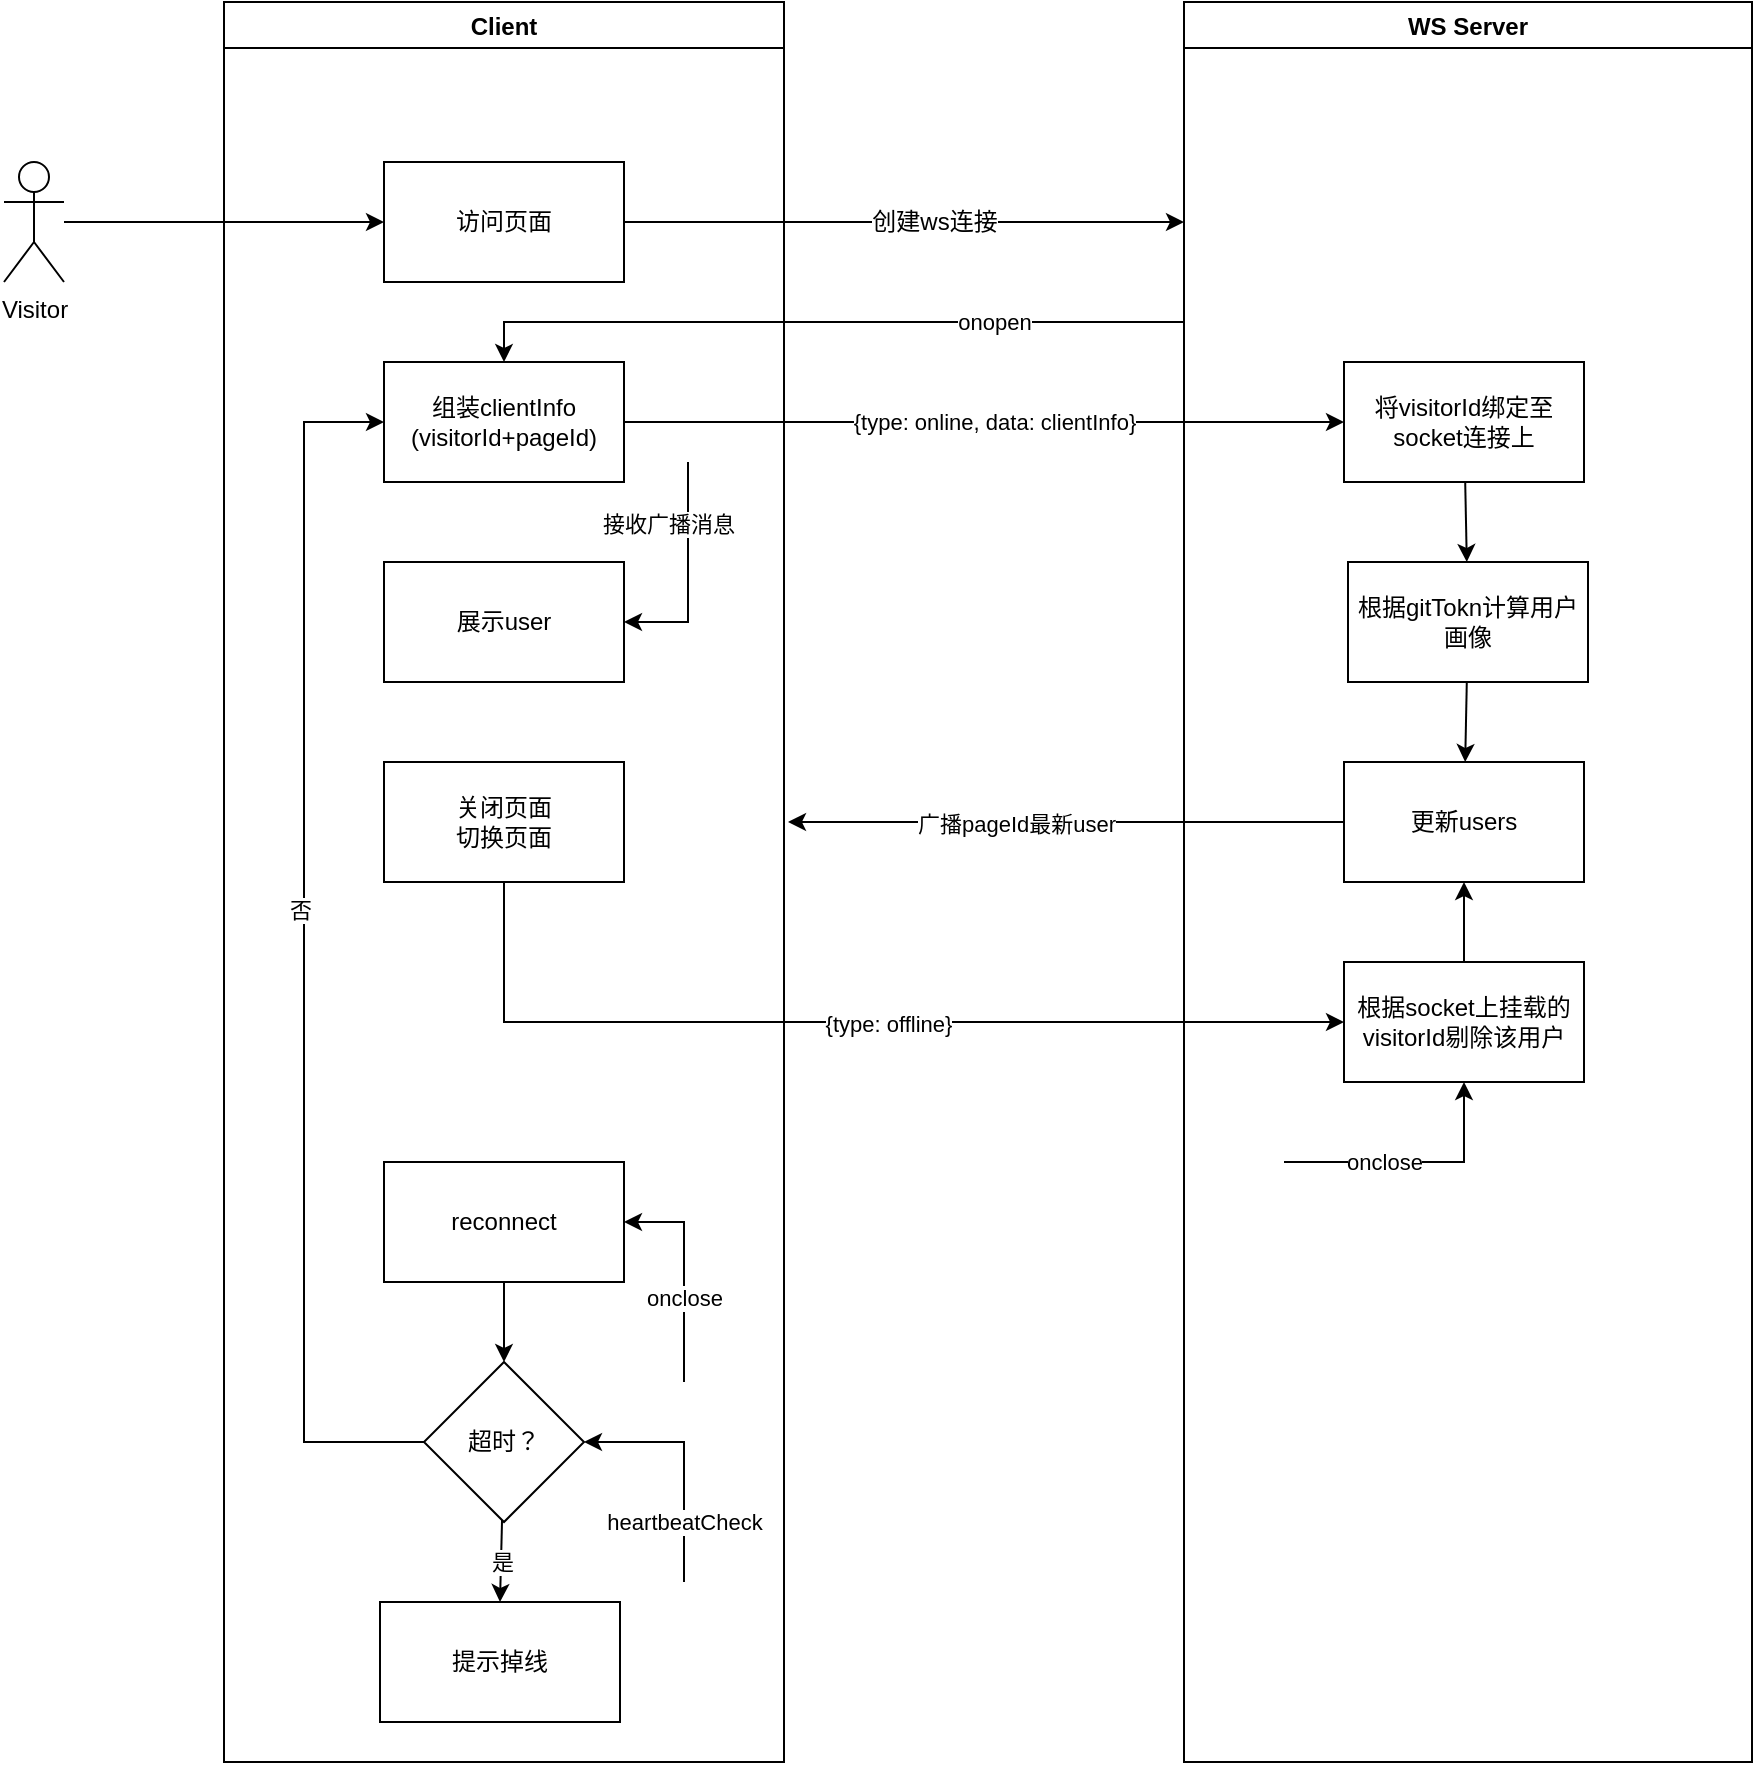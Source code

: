 <mxfile>
    <diagram id="6kVsiIoXBoyYu3Yb7DmN" name="Page-1">
        <mxGraphModel dx="1048" dy="537" grid="1" gridSize="10" guides="1" tooltips="1" connect="1" arrows="1" fold="1" page="1" pageScale="1" pageWidth="1700" pageHeight="2700" math="0" shadow="0">
            <root>
                <mxCell id="0"/>
                <mxCell id="1" parent="0"/>
                <mxCell id="3" value="Client" style="swimlane;" parent="1" vertex="1">
                    <mxGeometry x="440" y="200" width="280" height="880" as="geometry"/>
                </mxCell>
                <mxCell id="8" value="访问页面" style="rounded=0;whiteSpace=wrap;html=1;" parent="3" vertex="1">
                    <mxGeometry x="80" y="80" width="120" height="60" as="geometry"/>
                </mxCell>
                <mxCell id="10" value="组装clientInfo&lt;br&gt;(visitorId+pageId)" style="rounded=0;whiteSpace=wrap;html=1;" parent="3" vertex="1">
                    <mxGeometry x="80" y="180" width="120" height="60" as="geometry"/>
                </mxCell>
                <mxCell id="22" value="展示user" style="rounded=0;whiteSpace=wrap;html=1;" parent="3" vertex="1">
                    <mxGeometry x="80" y="280" width="120" height="60" as="geometry"/>
                </mxCell>
                <mxCell id="35" value="关闭页面&lt;br&gt;切换页面" style="rounded=0;whiteSpace=wrap;html=1;" parent="3" vertex="1">
                    <mxGeometry x="80" y="380" width="120" height="60" as="geometry"/>
                </mxCell>
                <mxCell id="46" value="" style="endArrow=classic;html=1;rounded=0;" parent="3" target="22" edge="1">
                    <mxGeometry width="50" height="50" relative="1" as="geometry">
                        <mxPoint x="232" y="230" as="sourcePoint"/>
                        <mxPoint x="232" y="240" as="targetPoint"/>
                        <Array as="points">
                            <mxPoint x="232" y="310"/>
                        </Array>
                    </mxGeometry>
                </mxCell>
                <mxCell id="47" value="接收广播消息" style="edgeLabel;html=1;align=center;verticalAlign=middle;resizable=0;points=[];" parent="46" vertex="1" connectable="0">
                    <mxGeometry x="-0.457" y="-1" relative="1" as="geometry">
                        <mxPoint x="-9" as="offset"/>
                    </mxGeometry>
                </mxCell>
                <mxCell id="74" value="onclose" style="edgeStyle=none;rounded=0;html=1;entryX=1;entryY=0.5;entryDx=0;entryDy=0;" parent="3" target="65" edge="1">
                    <mxGeometry x="-0.231" relative="1" as="geometry">
                        <mxPoint x="230" y="690" as="sourcePoint"/>
                        <Array as="points">
                            <mxPoint x="230" y="610"/>
                        </Array>
                        <mxPoint as="offset"/>
                    </mxGeometry>
                </mxCell>
                <mxCell id="73" style="edgeStyle=none;rounded=0;html=1;" parent="3" source="65" target="72" edge="1">
                    <mxGeometry relative="1" as="geometry"/>
                </mxCell>
                <mxCell id="65" value="reconnect" style="rounded=0;whiteSpace=wrap;html=1;" parent="3" vertex="1">
                    <mxGeometry x="80" y="580" width="120" height="60" as="geometry"/>
                </mxCell>
                <mxCell id="75" style="edgeStyle=none;rounded=0;html=1;entryX=0;entryY=0.5;entryDx=0;entryDy=0;" parent="3" source="72" target="10" edge="1">
                    <mxGeometry relative="1" as="geometry">
                        <Array as="points">
                            <mxPoint x="40" y="720"/>
                            <mxPoint x="40" y="210"/>
                        </Array>
                    </mxGeometry>
                </mxCell>
                <mxCell id="76" value="否" style="edgeLabel;html=1;align=center;verticalAlign=middle;resizable=0;points=[];" parent="75" vertex="1" connectable="0">
                    <mxGeometry x="0.069" y="2" relative="1" as="geometry">
                        <mxPoint as="offset"/>
                    </mxGeometry>
                </mxCell>
                <mxCell id="78" value="是" style="edgeStyle=none;rounded=0;html=1;entryX=0.5;entryY=0;entryDx=0;entryDy=0;" parent="3" source="72" target="77" edge="1">
                    <mxGeometry relative="1" as="geometry"/>
                </mxCell>
                <mxCell id="72" value="超时？" style="rhombus;whiteSpace=wrap;html=1;" parent="3" vertex="1">
                    <mxGeometry x="100" y="680" width="80" height="80" as="geometry"/>
                </mxCell>
                <mxCell id="88" value="heartbeatCheck" style="edgeStyle=none;html=1;entryX=1;entryY=0.5;entryDx=0;entryDy=0;rounded=0;" edge="1" parent="3" target="72">
                    <mxGeometry x="-0.5" relative="1" as="geometry">
                        <mxPoint x="230" y="790" as="sourcePoint"/>
                        <Array as="points">
                            <mxPoint x="230" y="720"/>
                        </Array>
                        <mxPoint as="offset"/>
                    </mxGeometry>
                </mxCell>
                <mxCell id="77" value="提示掉线" style="rounded=0;whiteSpace=wrap;html=1;" parent="3" vertex="1">
                    <mxGeometry x="78" y="800" width="120" height="60" as="geometry"/>
                </mxCell>
                <mxCell id="60" style="edgeStyle=none;html=1;entryX=0.5;entryY=0;entryDx=0;entryDy=0;rounded=0;" parent="1" target="10" edge="1">
                    <mxGeometry relative="1" as="geometry">
                        <mxPoint x="920" y="360" as="sourcePoint"/>
                        <Array as="points">
                            <mxPoint x="580" y="360"/>
                        </Array>
                    </mxGeometry>
                </mxCell>
                <mxCell id="61" value="onopen" style="edgeLabel;html=1;align=center;verticalAlign=middle;resizable=0;points=[];" parent="60" vertex="1" connectable="0">
                    <mxGeometry x="-0.22" relative="1" as="geometry">
                        <mxPoint x="45" as="offset"/>
                    </mxGeometry>
                </mxCell>
                <mxCell id="4" value="WS Server" style="swimlane;" parent="1" vertex="1">
                    <mxGeometry x="920" y="200" width="284" height="880" as="geometry"/>
                </mxCell>
                <mxCell id="23" value="更新users" style="rounded=0;whiteSpace=wrap;html=1;" parent="4" vertex="1">
                    <mxGeometry x="80" y="380" width="120" height="60" as="geometry"/>
                </mxCell>
                <mxCell id="82" style="edgeStyle=none;rounded=0;html=1;" parent="4" source="51" target="81" edge="1">
                    <mxGeometry relative="1" as="geometry"/>
                </mxCell>
                <mxCell id="51" value="将visitorId绑定至socket连接上" style="rounded=0;whiteSpace=wrap;html=1;" parent="4" vertex="1">
                    <mxGeometry x="80" y="180" width="120" height="60" as="geometry"/>
                </mxCell>
                <mxCell id="83" style="edgeStyle=none;rounded=0;html=1;" parent="4" source="81" target="23" edge="1">
                    <mxGeometry relative="1" as="geometry"/>
                </mxCell>
                <mxCell id="81" value="根据gitTokn计算用户画像" style="rounded=0;whiteSpace=wrap;html=1;" parent="4" vertex="1">
                    <mxGeometry x="82" y="280" width="120" height="60" as="geometry"/>
                </mxCell>
                <mxCell id="85" style="edgeStyle=none;rounded=0;html=1;" parent="4" source="84" target="23" edge="1">
                    <mxGeometry relative="1" as="geometry"/>
                </mxCell>
                <mxCell id="84" value="根据socket上挂载的visitorId剔除该用户" style="rounded=0;whiteSpace=wrap;html=1;" parent="4" vertex="1">
                    <mxGeometry x="80" y="480" width="120" height="60" as="geometry"/>
                </mxCell>
                <mxCell id="9" style="edgeStyle=none;html=1;" parent="1" source="5" target="8" edge="1">
                    <mxGeometry relative="1" as="geometry"/>
                </mxCell>
                <mxCell id="5" value="Visitor" style="shape=umlActor;verticalLabelPosition=bottom;verticalAlign=top;html=1;outlineConnect=0;" parent="1" vertex="1">
                    <mxGeometry x="330" y="280" width="30" height="60" as="geometry"/>
                </mxCell>
                <mxCell id="27" value="&lt;span style=&quot;font-size: 12px&quot;&gt;创建ws连接&lt;/span&gt;" style="edgeStyle=none;html=1;rounded=0;exitX=1;exitY=0.5;exitDx=0;exitDy=0;" parent="1" source="8" edge="1">
                    <mxGeometry x="0.104" relative="1" as="geometry">
                        <Array as="points">
                            <mxPoint x="822" y="310"/>
                        </Array>
                        <mxPoint x="920" y="310" as="targetPoint"/>
                        <mxPoint as="offset"/>
                    </mxGeometry>
                </mxCell>
                <mxCell id="36" value="&lt;span style=&quot;color: rgba(0 , 0 , 0 , 0) ; font-family: monospace ; font-size: 0px&quot;&gt;%3CmxGraphModel%3E%3Croot%3E%3CmxCell%20id%3D%220%22%2F%3E%3CmxCell%20id%3D%221%22%20parent%3D%220%22%2F%3E%3CmxCell%20id%3D%222%22%20value%3D%22%7Btype%3A%20online%2C%20data%3A%20clientInfo%7D%22%20style%3D%22edgeLabel%3Bhtml%3D1%3Balign%3Dcenter%3BverticalAlign%3Dmiddle%3Bresizable%3D0%3Bpoints%3D%5B%5D%3B%22%20vertex%3D%221%22%20connectable%3D%220%22%20parent%3D%221%22%3E%3CmxGeometry%20x%3D%22810%22%20y%3D%22411%22%20as%3D%22geometry%22%2F%3E%3C%2FmxCell%3E%3C%2Froot%3E%3C%2FmxGraphModel%3E&lt;/span&gt;" style="edgeStyle=none;rounded=0;html=1;exitX=0.5;exitY=1;exitDx=0;exitDy=0;entryX=0;entryY=0.5;entryDx=0;entryDy=0;" parent="1" source="35" target="84" edge="1">
                    <mxGeometry x="-0.251" relative="1" as="geometry">
                        <mxPoint x="980" y="710" as="targetPoint"/>
                        <Array as="points">
                            <mxPoint x="580" y="710"/>
                            <mxPoint x="820" y="710"/>
                            <mxPoint x="900" y="710"/>
                        </Array>
                        <mxPoint as="offset"/>
                        <mxPoint x="640" y="710" as="sourcePoint"/>
                    </mxGeometry>
                </mxCell>
                <mxCell id="59" value="{type: offline}" style="edgeLabel;html=1;align=center;verticalAlign=middle;resizable=0;points=[];" parent="36" vertex="1" connectable="0">
                    <mxGeometry x="-0.253" y="-1" relative="1" as="geometry">
                        <mxPoint x="79" as="offset"/>
                    </mxGeometry>
                </mxCell>
                <mxCell id="39" style="edgeStyle=none;rounded=0;html=1;exitX=0;exitY=0.5;exitDx=0;exitDy=0;" parent="1" source="23" edge="1">
                    <mxGeometry relative="1" as="geometry">
                        <mxPoint x="722" y="610" as="targetPoint"/>
                    </mxGeometry>
                </mxCell>
                <mxCell id="40" value="广播pageId最新user" style="edgeLabel;html=1;align=center;verticalAlign=middle;resizable=0;points=[];" parent="39" vertex="1" connectable="0">
                    <mxGeometry x="0.183" y="1" relative="1" as="geometry">
                        <mxPoint as="offset"/>
                    </mxGeometry>
                </mxCell>
                <mxCell id="57" style="edgeStyle=none;html=1;entryX=0;entryY=0.5;entryDx=0;entryDy=0;" parent="1" source="10" target="51" edge="1">
                    <mxGeometry relative="1" as="geometry"/>
                </mxCell>
                <mxCell id="58" value="{type: online, data: clientInfo}" style="edgeLabel;html=1;align=center;verticalAlign=middle;resizable=0;points=[];" parent="57" vertex="1" connectable="0">
                    <mxGeometry x="-0.076" y="-1" relative="1" as="geometry">
                        <mxPoint x="18" y="-1" as="offset"/>
                    </mxGeometry>
                </mxCell>
                <mxCell id="87" value="onclose" style="edgeStyle=none;rounded=0;html=1;entryX=0.5;entryY=1;entryDx=0;entryDy=0;" edge="1" parent="1" target="84">
                    <mxGeometry x="-0.231" relative="1" as="geometry">
                        <mxPoint x="970" y="780" as="sourcePoint"/>
                        <Array as="points">
                            <mxPoint x="1060" y="780"/>
                        </Array>
                        <mxPoint as="offset"/>
                        <mxPoint x="650" y="820" as="targetPoint"/>
                    </mxGeometry>
                </mxCell>
            </root>
        </mxGraphModel>
    </diagram>
</mxfile>